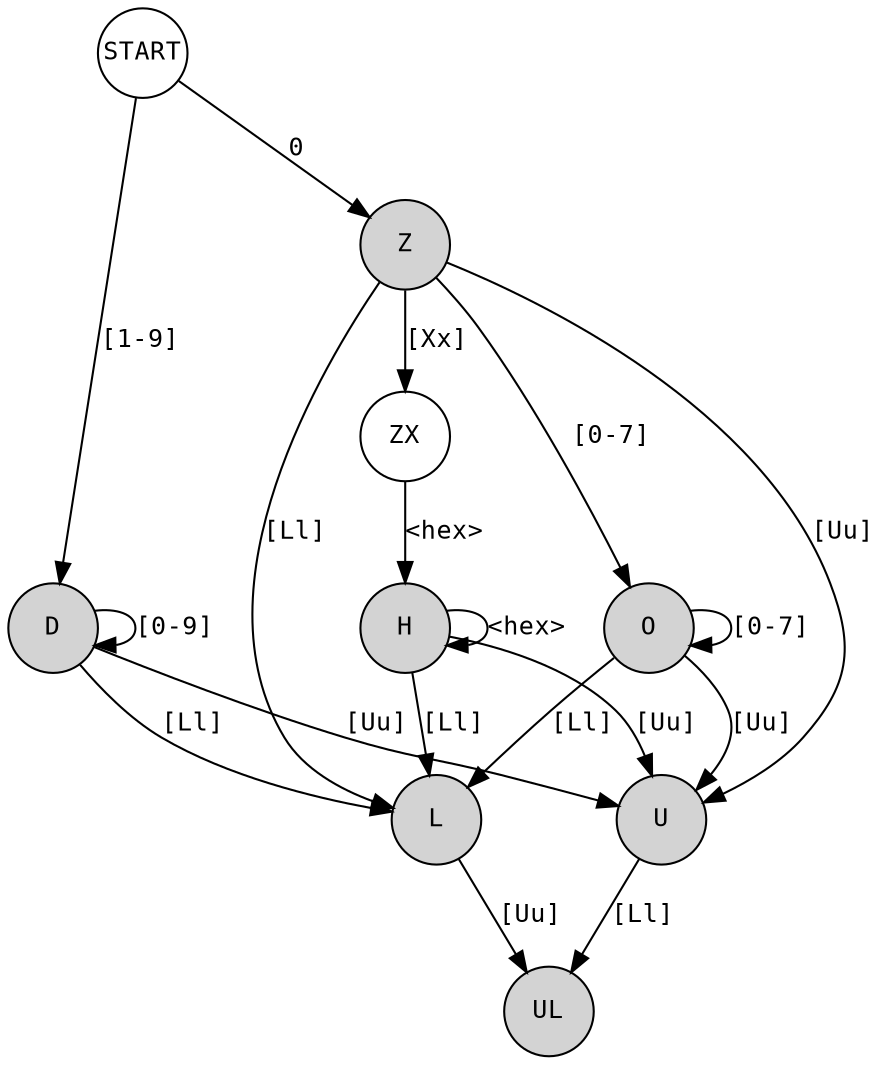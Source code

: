 digraph int {
    node [shape = circle, width = 0.6, height = 0.6, fontname = "monospace", fixedsize = true, fontsize = 12];
    edge [fontname = "monospace", fontsize = 12];

    node [shape = circle];
        START; ZX;

    node [style = filled];
        Z D O H L U UL;
    
    node [shape = circle, fixedsize = true];
        START -> Z [ label = "0" ];
        START -> D [ label = "[1-9]" ];

        Z -> ZX [ label = "[Xx]" ];
        Z -> O [ label = "[0-7]" ];
        Z -> U [ label = "[Uu]" ];
        Z -> L [ label = "[Ll]" ];

        D -> D [ label = "[0-9]" ];
        D -> U [ label = "[Uu]" ];
        D -> L [ label = "[Ll]" ];

        ZX -> H [ label = "<hex>" ];

        O -> O [ label = "[0-7]" ];
        O -> L [ label = "[Ll]" ];
        O -> U [ label = "[Uu]" ];

        H -> H [ label = "<hex>" ];
        H -> L [ label = "[Ll]" ];
        H -> U [ label = "[Uu]" ];

        L -> UL [ label = "[Uu]" ];
        
        U -> UL [ label = "[Ll]" ];

}